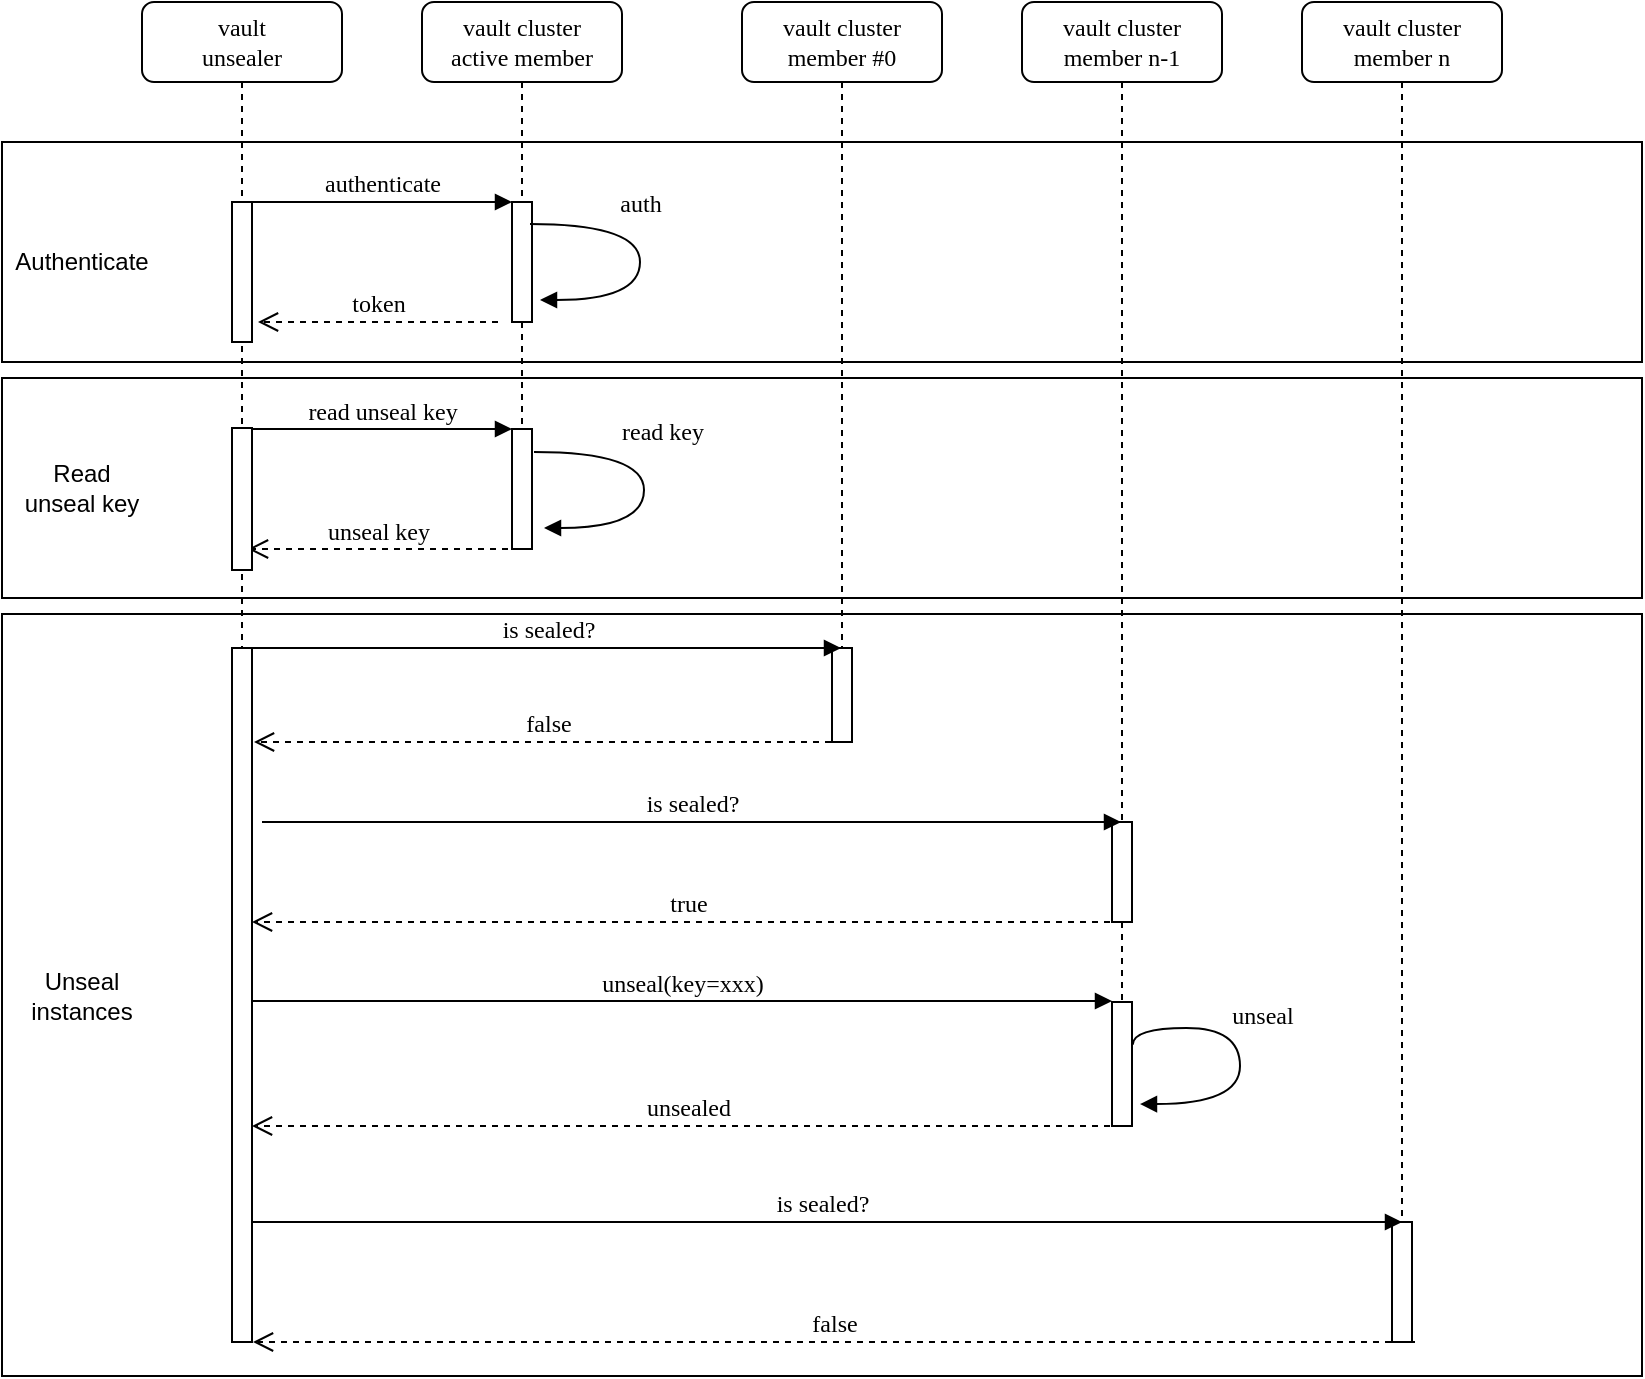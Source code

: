 <mxfile version="21.8.2" type="device">
  <diagram name="Page-1" id="13e1069c-82ec-6db2-03f1-153e76fe0fe0">
    <mxGraphModel dx="1064" dy="1112" grid="1" gridSize="10" guides="1" tooltips="1" connect="1" arrows="1" fold="1" page="1" pageScale="1" pageWidth="1100" pageHeight="850" background="none" math="0" shadow="0">
      <root>
        <mxCell id="0" />
        <mxCell id="1" parent="0" />
        <mxCell id="Yoc482AGjZtZv9MrqWck-33" value="" style="rounded=0;whiteSpace=wrap;html=1;" vertex="1" parent="1">
          <mxGeometry x="30" y="386" width="820" height="381" as="geometry" />
        </mxCell>
        <mxCell id="Yoc482AGjZtZv9MrqWck-32" value="" style="rounded=0;whiteSpace=wrap;html=1;" vertex="1" parent="1">
          <mxGeometry x="30" y="268" width="820" height="110" as="geometry" />
        </mxCell>
        <mxCell id="Yoc482AGjZtZv9MrqWck-30" value="" style="rounded=0;whiteSpace=wrap;html=1;" vertex="1" parent="1">
          <mxGeometry x="30" y="150" width="820" height="110" as="geometry" />
        </mxCell>
        <mxCell id="Yoc482AGjZtZv9MrqWck-26" value="unsealed" style="html=1;verticalAlign=bottom;endArrow=open;dashed=1;endSize=8;labelBackgroundColor=none;fontFamily=Verdana;fontSize=12;edgeStyle=elbowEdgeStyle;elbow=horizontal;" edge="1" parent="1">
          <mxGeometry relative="1" as="geometry">
            <mxPoint x="155" y="642" as="targetPoint" />
            <Array as="points">
              <mxPoint x="370.5" y="642" />
              <mxPoint x="400.5" y="642" />
            </Array>
            <mxPoint x="590" y="642" as="sourcePoint" />
          </mxGeometry>
        </mxCell>
        <mxCell id="7baba1c4bc27f4b0-2" value="&lt;div&gt;vault cluster&lt;/div&gt;&lt;div&gt;active member&lt;br&gt;&lt;/div&gt;" style="shape=umlLifeline;perimeter=lifelinePerimeter;whiteSpace=wrap;html=1;container=1;collapsible=0;recursiveResize=0;outlineConnect=0;rounded=1;shadow=0;comic=0;labelBackgroundColor=none;strokeWidth=1;fontFamily=Verdana;fontSize=12;align=center;" parent="1" vertex="1">
          <mxGeometry x="240" y="80" width="100" height="260" as="geometry" />
        </mxCell>
        <mxCell id="7baba1c4bc27f4b0-10" value="" style="html=1;points=[];perimeter=orthogonalPerimeter;rounded=0;shadow=0;comic=0;labelBackgroundColor=none;strokeWidth=1;fontFamily=Verdana;fontSize=12;align=center;" parent="7baba1c4bc27f4b0-2" vertex="1">
          <mxGeometry x="45" y="100" width="10" height="60" as="geometry" />
        </mxCell>
        <mxCell id="Yoc482AGjZtZv9MrqWck-9" value="" style="html=1;points=[];perimeter=orthogonalPerimeter;rounded=0;shadow=0;comic=0;labelBackgroundColor=none;strokeWidth=1;fontFamily=Verdana;fontSize=12;align=center;" vertex="1" parent="7baba1c4bc27f4b0-2">
          <mxGeometry x="45" y="213.5" width="10" height="60" as="geometry" />
        </mxCell>
        <mxCell id="Yoc482AGjZtZv9MrqWck-10" value="&lt;div&gt;read unseal key&lt;/div&gt;" style="html=1;verticalAlign=bottom;endArrow=block;entryX=0;entryY=0;labelBackgroundColor=none;fontFamily=Verdana;fontSize=12;edgeStyle=elbowEdgeStyle;elbow=vertical;" edge="1" parent="7baba1c4bc27f4b0-2" target="Yoc482AGjZtZv9MrqWck-9">
          <mxGeometry relative="1" as="geometry">
            <mxPoint x="-85" y="213.5" as="sourcePoint" />
          </mxGeometry>
        </mxCell>
        <mxCell id="Yoc482AGjZtZv9MrqWck-11" value="unseal key" style="html=1;verticalAlign=bottom;endArrow=open;dashed=1;endSize=8;labelBackgroundColor=none;fontFamily=Verdana;fontSize=12;edgeStyle=elbowEdgeStyle;elbow=vertical;" edge="1" parent="7baba1c4bc27f4b0-2">
          <mxGeometry relative="1" as="geometry">
            <mxPoint x="-87" y="273.5" as="targetPoint" />
            <Array as="points">
              <mxPoint x="-12" y="273.5" />
              <mxPoint x="18" y="273.5" />
            </Array>
            <mxPoint x="43" y="273.5" as="sourcePoint" />
          </mxGeometry>
        </mxCell>
        <mxCell id="Yoc482AGjZtZv9MrqWck-16" value="auth" style="html=1;verticalAlign=bottom;endArrow=block;labelBackgroundColor=none;fontFamily=Verdana;fontSize=12;elbow=vertical;edgeStyle=orthogonalEdgeStyle;curved=1;entryX=1;entryY=0.286;entryPerimeter=0;exitX=1.038;exitY=0.345;exitPerimeter=0;" edge="1" parent="7baba1c4bc27f4b0-2">
          <mxGeometry x="-0.231" y="-1" relative="1" as="geometry">
            <mxPoint x="54" y="111" as="sourcePoint" />
            <mxPoint x="59" y="149" as="targetPoint" />
            <Array as="points">
              <mxPoint x="109" y="111" />
              <mxPoint x="109" y="149" />
            </Array>
            <mxPoint x="1" y="-1" as="offset" />
          </mxGeometry>
        </mxCell>
        <mxCell id="7baba1c4bc27f4b0-3" value="&lt;div&gt;vault cluster&lt;/div&gt;&lt;div&gt;member #0&lt;br&gt;&lt;/div&gt;" style="shape=umlLifeline;perimeter=lifelinePerimeter;whiteSpace=wrap;html=1;container=1;collapsible=0;recursiveResize=0;outlineConnect=0;rounded=1;shadow=0;comic=0;labelBackgroundColor=none;strokeWidth=1;fontFamily=Verdana;fontSize=12;align=center;" parent="1" vertex="1">
          <mxGeometry x="400" y="80" width="100" height="370" as="geometry" />
        </mxCell>
        <mxCell id="Yoc482AGjZtZv9MrqWck-12" value="" style="html=1;points=[];perimeter=orthogonalPerimeter;rounded=0;shadow=0;comic=0;labelBackgroundColor=none;strokeWidth=1;fontFamily=Verdana;fontSize=12;align=center;" vertex="1" parent="7baba1c4bc27f4b0-3">
          <mxGeometry x="45" y="323" width="10" height="47" as="geometry" />
        </mxCell>
        <mxCell id="7baba1c4bc27f4b0-4" value="&lt;div&gt;vault cluster&lt;/div&gt;&lt;div&gt;member n-1&lt;/div&gt;" style="shape=umlLifeline;perimeter=lifelinePerimeter;whiteSpace=wrap;html=1;container=1;collapsible=0;recursiveResize=0;outlineConnect=0;rounded=1;shadow=0;comic=0;labelBackgroundColor=none;strokeWidth=1;fontFamily=Verdana;fontSize=12;align=center;" parent="1" vertex="1">
          <mxGeometry x="540" y="80" width="100" height="560" as="geometry" />
        </mxCell>
        <mxCell id="Yoc482AGjZtZv9MrqWck-20" value="true" style="html=1;verticalAlign=bottom;endArrow=open;dashed=1;endSize=8;labelBackgroundColor=none;fontFamily=Verdana;fontSize=12;edgeStyle=elbowEdgeStyle;elbow=horizontal;" edge="1" parent="7baba1c4bc27f4b0-4">
          <mxGeometry relative="1" as="geometry">
            <mxPoint x="-385" y="460" as="targetPoint" />
            <Array as="points">
              <mxPoint x="-169.5" y="460" />
              <mxPoint x="-139.5" y="460" />
            </Array>
            <mxPoint x="50" y="460" as="sourcePoint" />
          </mxGeometry>
        </mxCell>
        <mxCell id="7baba1c4bc27f4b0-5" value="&lt;div&gt;vault cluster&lt;/div&gt;&lt;div&gt;member n&lt;br&gt;&lt;/div&gt;" style="shape=umlLifeline;perimeter=lifelinePerimeter;whiteSpace=wrap;html=1;container=1;collapsible=0;recursiveResize=0;outlineConnect=0;rounded=1;shadow=0;comic=0;labelBackgroundColor=none;strokeWidth=1;fontFamily=Verdana;fontSize=12;align=center;" parent="1" vertex="1">
          <mxGeometry x="680" y="80" width="100" height="670" as="geometry" />
        </mxCell>
        <mxCell id="Yoc482AGjZtZv9MrqWck-28" value="false" style="html=1;verticalAlign=bottom;endArrow=open;dashed=1;endSize=8;labelBackgroundColor=none;fontFamily=Verdana;fontSize=12;edgeStyle=elbowEdgeStyle;elbow=vertical;" edge="1" parent="7baba1c4bc27f4b0-5">
          <mxGeometry relative="1" as="geometry">
            <mxPoint x="-524.5" y="670" as="targetPoint" />
            <Array as="points">
              <mxPoint x="-163" y="670" />
              <mxPoint x="-133" y="670" />
            </Array>
            <mxPoint x="56.5" y="670" as="sourcePoint" />
          </mxGeometry>
        </mxCell>
        <mxCell id="Yoc482AGjZtZv9MrqWck-27" value="" style="html=1;points=[];perimeter=orthogonalPerimeter;rounded=0;shadow=0;comic=0;labelBackgroundColor=none;strokeWidth=1;fontFamily=Verdana;fontSize=12;align=center;" vertex="1" parent="7baba1c4bc27f4b0-5">
          <mxGeometry x="45" y="610" width="10" height="60" as="geometry" />
        </mxCell>
        <mxCell id="Yoc482AGjZtZv9MrqWck-29" value="is sealed?" style="html=1;verticalAlign=bottom;endArrow=block;labelBackgroundColor=none;fontFamily=Verdana;fontSize=12;edgeStyle=elbowEdgeStyle;elbow=vertical;" edge="1" parent="7baba1c4bc27f4b0-5">
          <mxGeometry relative="1" as="geometry">
            <mxPoint x="-530.5" y="610" as="sourcePoint" />
            <mxPoint x="50" y="610" as="targetPoint" />
          </mxGeometry>
        </mxCell>
        <mxCell id="7baba1c4bc27f4b0-8" value="&lt;div&gt;vault&lt;/div&gt;&lt;div&gt;unsealer&lt;br&gt;&lt;/div&gt;" style="shape=umlLifeline;perimeter=lifelinePerimeter;whiteSpace=wrap;html=1;container=1;collapsible=0;recursiveResize=0;outlineConnect=0;rounded=1;shadow=0;comic=0;labelBackgroundColor=none;strokeWidth=1;fontFamily=Verdana;fontSize=12;align=center;" parent="1" vertex="1">
          <mxGeometry x="100" y="80" width="100" height="670" as="geometry" />
        </mxCell>
        <mxCell id="Yoc482AGjZtZv9MrqWck-18" value="false" style="html=1;verticalAlign=bottom;endArrow=open;dashed=1;endSize=8;labelBackgroundColor=none;fontFamily=Verdana;fontSize=12;edgeStyle=elbowEdgeStyle;elbow=vertical;" edge="1" parent="7baba1c4bc27f4b0-8">
          <mxGeometry relative="1" as="geometry">
            <mxPoint x="56" y="370" as="targetPoint" />
            <Array as="points">
              <mxPoint x="131" y="370" />
              <mxPoint x="161" y="370" />
            </Array>
            <mxPoint x="350.5" y="370" as="sourcePoint" />
          </mxGeometry>
        </mxCell>
        <mxCell id="7baba1c4bc27f4b0-9" value="" style="html=1;points=[];perimeter=orthogonalPerimeter;rounded=0;shadow=0;comic=0;labelBackgroundColor=none;strokeWidth=1;fontFamily=Verdana;fontSize=12;align=center;" parent="7baba1c4bc27f4b0-8" vertex="1">
          <mxGeometry x="45" y="100" width="10" height="70" as="geometry" />
        </mxCell>
        <mxCell id="Yoc482AGjZtZv9MrqWck-15" value="is sealed?" style="html=1;verticalAlign=bottom;endArrow=block;labelBackgroundColor=none;fontFamily=Verdana;fontSize=12;edgeStyle=elbowEdgeStyle;elbow=vertical;" edge="1" parent="7baba1c4bc27f4b0-8">
          <mxGeometry relative="1" as="geometry">
            <mxPoint x="55" y="323" as="sourcePoint" />
            <mxPoint x="349.5" y="323" as="targetPoint" />
          </mxGeometry>
        </mxCell>
        <mxCell id="Yoc482AGjZtZv9MrqWck-21" value="" style="html=1;points=[];perimeter=orthogonalPerimeter;rounded=0;shadow=0;comic=0;labelBackgroundColor=none;strokeWidth=1;fontFamily=Verdana;fontSize=12;align=center;" vertex="1" parent="7baba1c4bc27f4b0-8">
          <mxGeometry x="45" y="213" width="10" height="71" as="geometry" />
        </mxCell>
        <mxCell id="Yoc482AGjZtZv9MrqWck-22" value="" style="html=1;points=[];perimeter=orthogonalPerimeter;rounded=0;shadow=0;comic=0;labelBackgroundColor=none;strokeWidth=1;fontFamily=Verdana;fontSize=12;align=center;" vertex="1" parent="7baba1c4bc27f4b0-8">
          <mxGeometry x="45" y="323" width="10" height="347" as="geometry" />
        </mxCell>
        <mxCell id="7baba1c4bc27f4b0-16" value="" style="html=1;points=[];perimeter=orthogonalPerimeter;rounded=0;shadow=0;comic=0;labelBackgroundColor=none;strokeWidth=1;fontFamily=Verdana;fontSize=12;align=center;" parent="1" vertex="1">
          <mxGeometry x="585" y="490" width="10" height="50" as="geometry" />
        </mxCell>
        <mxCell id="7baba1c4bc27f4b0-11" value="authenticate" style="html=1;verticalAlign=bottom;endArrow=block;entryX=0;entryY=0;labelBackgroundColor=none;fontFamily=Verdana;fontSize=12;edgeStyle=elbowEdgeStyle;elbow=vertical;" parent="1" source="7baba1c4bc27f4b0-9" target="7baba1c4bc27f4b0-10" edge="1">
          <mxGeometry relative="1" as="geometry">
            <mxPoint x="220" y="190" as="sourcePoint" />
          </mxGeometry>
        </mxCell>
        <mxCell id="7baba1c4bc27f4b0-35" value="unseal" style="html=1;verticalAlign=bottom;endArrow=block;labelBackgroundColor=none;fontFamily=Verdana;fontSize=12;elbow=vertical;edgeStyle=orthogonalEdgeStyle;curved=1;entryX=1;entryY=0.286;entryPerimeter=0;exitX=1.038;exitY=0.345;exitPerimeter=0;" parent="1" edge="1">
          <mxGeometry x="-0.137" y="11" relative="1" as="geometry">
            <mxPoint x="595.38" y="601.39" as="sourcePoint" />
            <mxPoint x="599" y="631.02" as="targetPoint" />
            <Array as="points">
              <mxPoint x="649" y="593" />
              <mxPoint x="649" y="631" />
            </Array>
            <mxPoint as="offset" />
          </mxGeometry>
        </mxCell>
        <mxCell id="Yoc482AGjZtZv9MrqWck-1" value="token" style="html=1;verticalAlign=bottom;endArrow=open;dashed=1;endSize=8;labelBackgroundColor=none;fontFamily=Verdana;fontSize=12;edgeStyle=elbowEdgeStyle;elbow=vertical;" edge="1" parent="1">
          <mxGeometry relative="1" as="geometry">
            <mxPoint x="158" y="240" as="targetPoint" />
            <Array as="points">
              <mxPoint x="223" y="240" />
              <mxPoint x="253" y="240" />
            </Array>
            <mxPoint x="278" y="240" as="sourcePoint" />
          </mxGeometry>
        </mxCell>
        <mxCell id="Yoc482AGjZtZv9MrqWck-17" value="read key" style="html=1;verticalAlign=bottom;endArrow=block;labelBackgroundColor=none;fontFamily=Verdana;fontSize=12;elbow=vertical;edgeStyle=orthogonalEdgeStyle;curved=1;entryX=1;entryY=0.286;entryPerimeter=0;exitX=1.038;exitY=0.345;exitPerimeter=0;" edge="1" parent="1">
          <mxGeometry x="-0.231" y="9" relative="1" as="geometry">
            <mxPoint x="296" y="305" as="sourcePoint" />
            <mxPoint x="301" y="343" as="targetPoint" />
            <Array as="points">
              <mxPoint x="351" y="305" />
              <mxPoint x="351" y="343" />
            </Array>
            <mxPoint y="-1" as="offset" />
          </mxGeometry>
        </mxCell>
        <mxCell id="Yoc482AGjZtZv9MrqWck-19" value="is sealed?" style="html=1;verticalAlign=bottom;endArrow=block;labelBackgroundColor=none;fontFamily=Verdana;fontSize=12;edgeStyle=elbowEdgeStyle;elbow=vertical;" edge="1" parent="1">
          <mxGeometry relative="1" as="geometry">
            <mxPoint x="160" y="490" as="sourcePoint" />
            <mxPoint x="589.5" y="490" as="targetPoint" />
          </mxGeometry>
        </mxCell>
        <mxCell id="Yoc482AGjZtZv9MrqWck-25" value="unseal(key=xxx)" style="html=1;verticalAlign=bottom;endArrow=block;labelBackgroundColor=none;fontFamily=Verdana;fontSize=12;edgeStyle=elbowEdgeStyle;elbow=vertical;" edge="1" parent="1">
          <mxGeometry relative="1" as="geometry">
            <mxPoint x="155" y="579.5" as="sourcePoint" />
            <mxPoint x="585" y="579.5" as="targetPoint" />
          </mxGeometry>
        </mxCell>
        <mxCell id="Yoc482AGjZtZv9MrqWck-31" value="Authenticate" style="text;html=1;strokeColor=none;fillColor=none;align=center;verticalAlign=middle;whiteSpace=wrap;rounded=0;" vertex="1" parent="1">
          <mxGeometry x="40" y="195" width="60" height="30" as="geometry" />
        </mxCell>
        <mxCell id="Yoc482AGjZtZv9MrqWck-34" value="Read unseal key" style="text;html=1;strokeColor=none;fillColor=none;align=center;verticalAlign=middle;whiteSpace=wrap;rounded=0;" vertex="1" parent="1">
          <mxGeometry x="40" y="308" width="60" height="30" as="geometry" />
        </mxCell>
        <mxCell id="Yoc482AGjZtZv9MrqWck-35" value="Unseal instances" style="text;html=1;strokeColor=none;fillColor=none;align=center;verticalAlign=middle;whiteSpace=wrap;rounded=0;" vertex="1" parent="1">
          <mxGeometry x="40" y="561.5" width="60" height="30" as="geometry" />
        </mxCell>
        <mxCell id="Yoc482AGjZtZv9MrqWck-36" value="" style="html=1;points=[];perimeter=orthogonalPerimeter;rounded=0;shadow=0;comic=0;labelBackgroundColor=none;strokeWidth=1;fontFamily=Verdana;fontSize=12;align=center;" vertex="1" parent="1">
          <mxGeometry x="585" y="580" width="10" height="62" as="geometry" />
        </mxCell>
      </root>
    </mxGraphModel>
  </diagram>
</mxfile>
